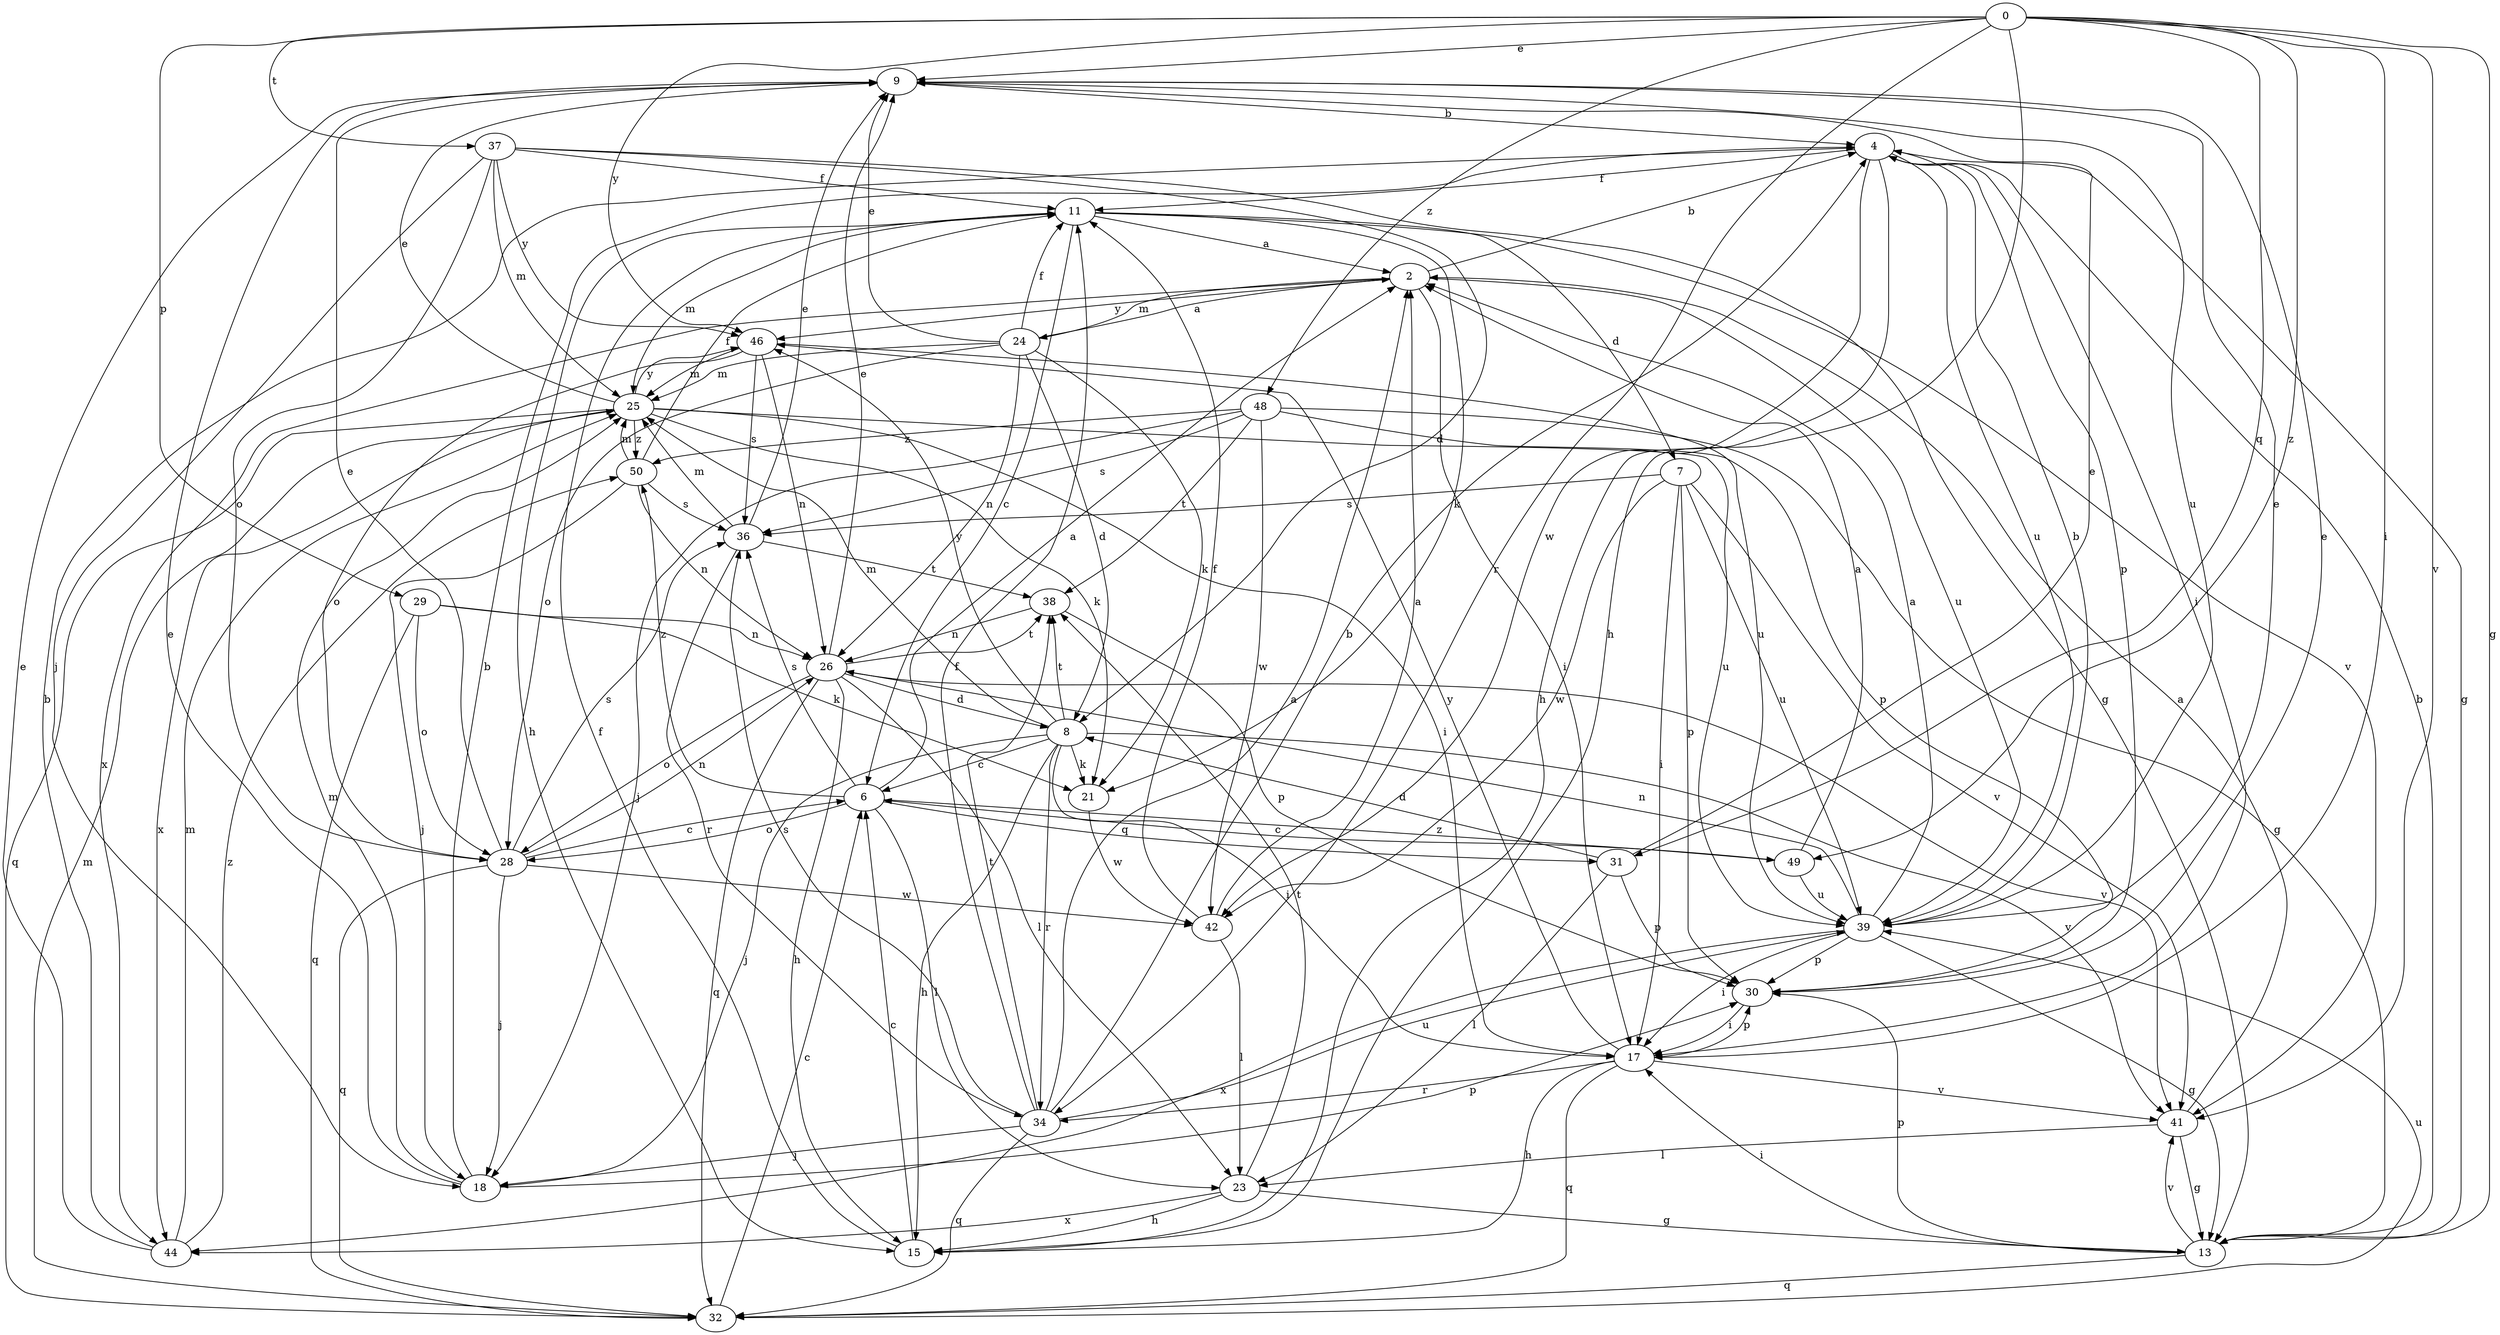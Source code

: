 strict digraph  {
0;
2;
4;
6;
7;
8;
9;
11;
13;
15;
17;
18;
21;
23;
24;
25;
26;
28;
29;
30;
31;
32;
34;
36;
37;
38;
39;
41;
42;
44;
46;
48;
49;
50;
0 -> 9  [label=e];
0 -> 13  [label=g];
0 -> 15  [label=h];
0 -> 17  [label=i];
0 -> 29  [label=p];
0 -> 31  [label=q];
0 -> 34  [label=r];
0 -> 37  [label=t];
0 -> 41  [label=v];
0 -> 46  [label=y];
0 -> 48  [label=z];
0 -> 49  [label=z];
2 -> 4  [label=b];
2 -> 17  [label=i];
2 -> 24  [label=m];
2 -> 39  [label=u];
2 -> 44  [label=x];
2 -> 46  [label=y];
4 -> 11  [label=f];
4 -> 13  [label=g];
4 -> 15  [label=h];
4 -> 17  [label=i];
4 -> 30  [label=p];
4 -> 39  [label=u];
4 -> 42  [label=w];
6 -> 2  [label=a];
6 -> 23  [label=l];
6 -> 28  [label=o];
6 -> 31  [label=q];
6 -> 36  [label=s];
6 -> 49  [label=z];
6 -> 50  [label=z];
7 -> 17  [label=i];
7 -> 30  [label=p];
7 -> 36  [label=s];
7 -> 39  [label=u];
7 -> 41  [label=v];
7 -> 42  [label=w];
8 -> 6  [label=c];
8 -> 15  [label=h];
8 -> 17  [label=i];
8 -> 18  [label=j];
8 -> 21  [label=k];
8 -> 25  [label=m];
8 -> 34  [label=r];
8 -> 38  [label=t];
8 -> 41  [label=v];
8 -> 46  [label=y];
9 -> 4  [label=b];
9 -> 39  [label=u];
11 -> 2  [label=a];
11 -> 6  [label=c];
11 -> 7  [label=d];
11 -> 15  [label=h];
11 -> 21  [label=k];
11 -> 25  [label=m];
11 -> 41  [label=v];
13 -> 4  [label=b];
13 -> 17  [label=i];
13 -> 30  [label=p];
13 -> 32  [label=q];
13 -> 41  [label=v];
15 -> 6  [label=c];
15 -> 11  [label=f];
17 -> 15  [label=h];
17 -> 30  [label=p];
17 -> 32  [label=q];
17 -> 34  [label=r];
17 -> 41  [label=v];
17 -> 46  [label=y];
18 -> 4  [label=b];
18 -> 9  [label=e];
18 -> 25  [label=m];
18 -> 30  [label=p];
21 -> 42  [label=w];
23 -> 13  [label=g];
23 -> 15  [label=h];
23 -> 38  [label=t];
23 -> 44  [label=x];
24 -> 2  [label=a];
24 -> 8  [label=d];
24 -> 9  [label=e];
24 -> 11  [label=f];
24 -> 21  [label=k];
24 -> 25  [label=m];
24 -> 26  [label=n];
24 -> 28  [label=o];
25 -> 9  [label=e];
25 -> 17  [label=i];
25 -> 21  [label=k];
25 -> 32  [label=q];
25 -> 39  [label=u];
25 -> 44  [label=x];
25 -> 46  [label=y];
25 -> 50  [label=z];
26 -> 8  [label=d];
26 -> 9  [label=e];
26 -> 15  [label=h];
26 -> 23  [label=l];
26 -> 28  [label=o];
26 -> 32  [label=q];
26 -> 38  [label=t];
26 -> 41  [label=v];
28 -> 6  [label=c];
28 -> 9  [label=e];
28 -> 18  [label=j];
28 -> 26  [label=n];
28 -> 32  [label=q];
28 -> 36  [label=s];
28 -> 42  [label=w];
29 -> 21  [label=k];
29 -> 26  [label=n];
29 -> 28  [label=o];
29 -> 32  [label=q];
30 -> 9  [label=e];
30 -> 17  [label=i];
31 -> 8  [label=d];
31 -> 9  [label=e];
31 -> 23  [label=l];
31 -> 30  [label=p];
32 -> 6  [label=c];
32 -> 25  [label=m];
32 -> 39  [label=u];
34 -> 2  [label=a];
34 -> 4  [label=b];
34 -> 11  [label=f];
34 -> 18  [label=j];
34 -> 32  [label=q];
34 -> 36  [label=s];
34 -> 38  [label=t];
34 -> 39  [label=u];
36 -> 9  [label=e];
36 -> 25  [label=m];
36 -> 34  [label=r];
36 -> 38  [label=t];
37 -> 8  [label=d];
37 -> 11  [label=f];
37 -> 13  [label=g];
37 -> 18  [label=j];
37 -> 25  [label=m];
37 -> 28  [label=o];
37 -> 46  [label=y];
38 -> 26  [label=n];
38 -> 30  [label=p];
39 -> 2  [label=a];
39 -> 4  [label=b];
39 -> 9  [label=e];
39 -> 13  [label=g];
39 -> 17  [label=i];
39 -> 26  [label=n];
39 -> 30  [label=p];
39 -> 44  [label=x];
41 -> 2  [label=a];
41 -> 13  [label=g];
41 -> 23  [label=l];
42 -> 2  [label=a];
42 -> 11  [label=f];
42 -> 23  [label=l];
44 -> 4  [label=b];
44 -> 9  [label=e];
44 -> 25  [label=m];
44 -> 50  [label=z];
46 -> 25  [label=m];
46 -> 26  [label=n];
46 -> 28  [label=o];
46 -> 36  [label=s];
46 -> 39  [label=u];
48 -> 13  [label=g];
48 -> 18  [label=j];
48 -> 30  [label=p];
48 -> 36  [label=s];
48 -> 38  [label=t];
48 -> 42  [label=w];
48 -> 50  [label=z];
49 -> 2  [label=a];
49 -> 6  [label=c];
49 -> 39  [label=u];
50 -> 11  [label=f];
50 -> 18  [label=j];
50 -> 25  [label=m];
50 -> 26  [label=n];
50 -> 36  [label=s];
}
